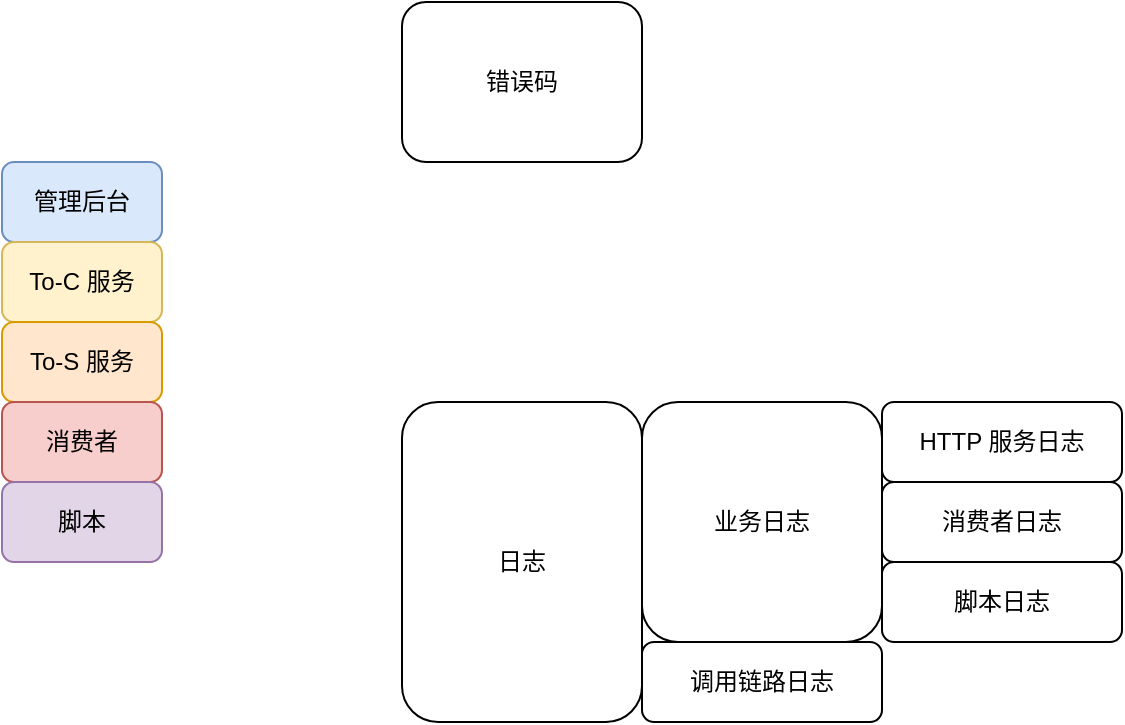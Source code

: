<mxfile version="25.0.3">
  <diagram name="第 1 页" id="sqwh9HDvDgY0L5kGwlWT">
    <mxGraphModel dx="1001" dy="586" grid="1" gridSize="10" guides="1" tooltips="1" connect="1" arrows="1" fold="1" page="1" pageScale="1" pageWidth="3200" pageHeight="2400" math="0" shadow="0">
      <root>
        <mxCell id="0" />
        <mxCell id="1" parent="0" />
        <mxCell id="KY9enkxKX4iUOgCPwHwl-3" value="管理后台" style="rounded=1;whiteSpace=wrap;html=1;fillColor=#dae8fc;strokeColor=#6c8ebf;" vertex="1" parent="1">
          <mxGeometry x="520" y="520" width="80" height="40" as="geometry" />
        </mxCell>
        <mxCell id="KY9enkxKX4iUOgCPwHwl-4" value="To-C 服务" style="rounded=1;whiteSpace=wrap;html=1;fillColor=#fff2cc;strokeColor=#d6b656;" vertex="1" parent="1">
          <mxGeometry x="520" y="560" width="80" height="40" as="geometry" />
        </mxCell>
        <mxCell id="KY9enkxKX4iUOgCPwHwl-5" value="To-S 服务" style="rounded=1;whiteSpace=wrap;html=1;fillColor=#ffe6cc;strokeColor=#d79b00;" vertex="1" parent="1">
          <mxGeometry x="520" y="600" width="80" height="40" as="geometry" />
        </mxCell>
        <mxCell id="KY9enkxKX4iUOgCPwHwl-6" value="消费者" style="rounded=1;whiteSpace=wrap;html=1;fillColor=#f8cecc;strokeColor=#b85450;" vertex="1" parent="1">
          <mxGeometry x="520" y="640" width="80" height="40" as="geometry" />
        </mxCell>
        <mxCell id="KY9enkxKX4iUOgCPwHwl-7" value="脚本" style="rounded=1;whiteSpace=wrap;html=1;fillColor=#e1d5e7;strokeColor=#9673a6;" vertex="1" parent="1">
          <mxGeometry x="520" y="680" width="80" height="40" as="geometry" />
        </mxCell>
        <mxCell id="KY9enkxKX4iUOgCPwHwl-9" value="错误码" style="rounded=1;whiteSpace=wrap;html=1;" vertex="1" parent="1">
          <mxGeometry x="720" y="440" width="120" height="80" as="geometry" />
        </mxCell>
        <mxCell id="KY9enkxKX4iUOgCPwHwl-11" value="日志" style="rounded=1;whiteSpace=wrap;html=1;" vertex="1" parent="1">
          <mxGeometry x="720" y="640" width="120" height="160" as="geometry" />
        </mxCell>
        <mxCell id="KY9enkxKX4iUOgCPwHwl-12" value="业务日志" style="rounded=1;whiteSpace=wrap;html=1;" vertex="1" parent="1">
          <mxGeometry x="840" y="640" width="120" height="120" as="geometry" />
        </mxCell>
        <mxCell id="KY9enkxKX4iUOgCPwHwl-13" value="调用链路日志" style="rounded=1;whiteSpace=wrap;html=1;" vertex="1" parent="1">
          <mxGeometry x="840" y="760" width="120" height="40" as="geometry" />
        </mxCell>
        <mxCell id="KY9enkxKX4iUOgCPwHwl-14" value="消费者日志" style="rounded=1;whiteSpace=wrap;html=1;" vertex="1" parent="1">
          <mxGeometry x="960" y="680" width="120" height="40" as="geometry" />
        </mxCell>
        <mxCell id="KY9enkxKX4iUOgCPwHwl-15" value="脚本日志" style="rounded=1;whiteSpace=wrap;html=1;" vertex="1" parent="1">
          <mxGeometry x="960" y="720" width="120" height="40" as="geometry" />
        </mxCell>
        <mxCell id="KY9enkxKX4iUOgCPwHwl-16" value="HTTP 服务日志" style="rounded=1;whiteSpace=wrap;html=1;" vertex="1" parent="1">
          <mxGeometry x="960" y="640" width="120" height="40" as="geometry" />
        </mxCell>
      </root>
    </mxGraphModel>
  </diagram>
</mxfile>
